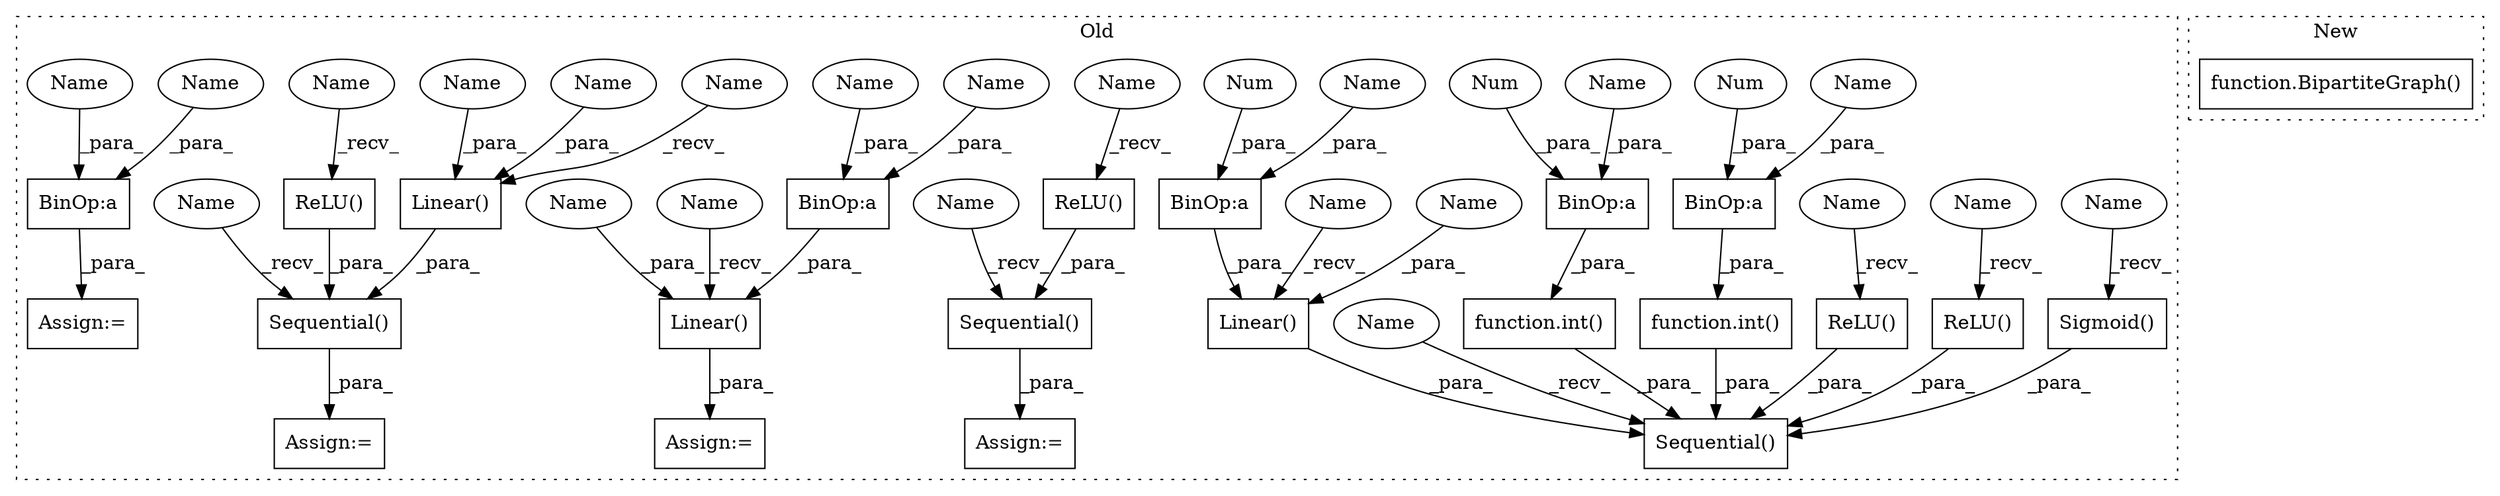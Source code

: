 digraph G {
subgraph cluster0 {
1 [label="Linear()" a="75" s="2088,2139" l="10,1" shape="box"];
3 [label="Sequential()" a="75" s="2061,2338" l="27,10" shape="box"];
4 [label="BinOp:a" a="82" s="2231" l="1" shape="box"];
5 [label="BinOp:a" a="82" s="2116" l="1" shape="box"];
6 [label="BinOp:a" a="82" s="2305" l="1" shape="box"];
7 [label="function.int()" a="75" s="2282,2307" l="4,1" shape="box"];
8 [label="Sigmoid()" a="75" s="2326" l="12" shape="box"];
9 [label="Linear()" a="75" s="2567,2616" l="10,1" shape="box"];
10 [label="Sequential()" a="75" s="2540,2640" l="27,10" shape="box"];
11 [label="BinOp:a" a="82" s="2911" l="3" shape="box"];
12 [label="BinOp:a" a="82" s="2755" l="3" shape="box"];
13 [label="function.int()" a="75" s="2208,2233" l="4,1" shape="box"];
14 [label="Sequential()" a="75" s="2403,2503" l="27,10" shape="box"];
15 [label="Num" a="76" s="2117" l="1" shape="ellipse"];
16 [label="Num" a="76" s="2306" l="1" shape="ellipse"];
17 [label="Num" a="76" s="2232" l="1" shape="ellipse"];
18 [label="ReLU()" a="75" s="2631" l="9" shape="box"];
19 [label="Assign:=" a="68" s="2537" l="3" shape="box"];
20 [label="ReLU()" a="75" s="2154" l="9" shape="box"];
21 [label="Assign:=" a="68" s="2400" l="3" shape="box"];
22 [label="Assign:=" a="68" s="2711" l="3" shape="box"];
23 [label="ReLU()" a="75" s="2494" l="9" shape="box"];
24 [label="Assign:=" a="68" s="2867" l="3" shape="box"];
25 [label="ReLU()" a="75" s="2249" l="9" shape="box"];
26 [label="Linear()" a="75" s="2870,2965" l="23,34" shape="box"];
27 [label="Name" a="87" s="2914" l="19" shape="ellipse"];
28 [label="Name" a="87" s="2120" l="19" shape="ellipse"];
29 [label="Name" a="87" s="2212" l="19" shape="ellipse"];
30 [label="Name" a="87" s="2597" l="19" shape="ellipse"];
31 [label="Name" a="87" s="2286" l="19" shape="ellipse"];
32 [label="Name" a="87" s="2758" l="19" shape="ellipse"];
33 [label="Name" a="87" s="2088" l="2" shape="ellipse"];
34 [label="Name" a="87" s="2540" l="2" shape="ellipse"];
35 [label="Name" a="87" s="2494" l="2" shape="ellipse"];
36 [label="Name" a="87" s="2567" l="2" shape="ellipse"];
37 [label="Name" a="87" s="2061" l="2" shape="ellipse"];
38 [label="Name" a="87" s="2631" l="2" shape="ellipse"];
39 [label="Name" a="87" s="2403" l="2" shape="ellipse"];
40 [label="Name" a="87" s="2326" l="2" shape="ellipse"];
41 [label="Name" a="87" s="2249" l="2" shape="ellipse"];
42 [label="Name" a="87" s="2870" l="2" shape="ellipse"];
43 [label="Name" a="87" s="2154" l="2" shape="ellipse"];
44 [label="Name" a="87" s="2737" l="18" shape="ellipse"];
45 [label="Name" a="87" s="2577" l="18" shape="ellipse"];
46 [label="Name" a="87" s="2893" l="18" shape="ellipse"];
47 [label="Name" a="87" s="2098" l="18" shape="ellipse"];
48 [label="Name" a="87" s="2947" l="18" shape="ellipse"];
label = "Old";
style="dotted";
}
subgraph cluster1 {
2 [label="function.BipartiteGraph()" a="75" s="4629,4730" l="28,10" shape="box"];
label = "New";
style="dotted";
}
1 -> 3 [label="_para_"];
4 -> 13 [label="_para_"];
5 -> 1 [label="_para_"];
6 -> 7 [label="_para_"];
7 -> 3 [label="_para_"];
8 -> 3 [label="_para_"];
9 -> 10 [label="_para_"];
10 -> 19 [label="_para_"];
11 -> 26 [label="_para_"];
12 -> 22 [label="_para_"];
13 -> 3 [label="_para_"];
14 -> 21 [label="_para_"];
15 -> 5 [label="_para_"];
16 -> 6 [label="_para_"];
17 -> 4 [label="_para_"];
18 -> 10 [label="_para_"];
20 -> 3 [label="_para_"];
23 -> 14 [label="_para_"];
25 -> 3 [label="_para_"];
26 -> 24 [label="_para_"];
27 -> 11 [label="_para_"];
28 -> 1 [label="_para_"];
29 -> 4 [label="_para_"];
30 -> 9 [label="_para_"];
31 -> 6 [label="_para_"];
32 -> 12 [label="_para_"];
33 -> 1 [label="_recv_"];
34 -> 10 [label="_recv_"];
35 -> 23 [label="_recv_"];
36 -> 9 [label="_recv_"];
37 -> 3 [label="_recv_"];
38 -> 18 [label="_recv_"];
39 -> 14 [label="_recv_"];
40 -> 8 [label="_recv_"];
41 -> 25 [label="_recv_"];
42 -> 26 [label="_recv_"];
43 -> 20 [label="_recv_"];
44 -> 12 [label="_para_"];
45 -> 9 [label="_para_"];
46 -> 11 [label="_para_"];
47 -> 5 [label="_para_"];
48 -> 26 [label="_para_"];
}